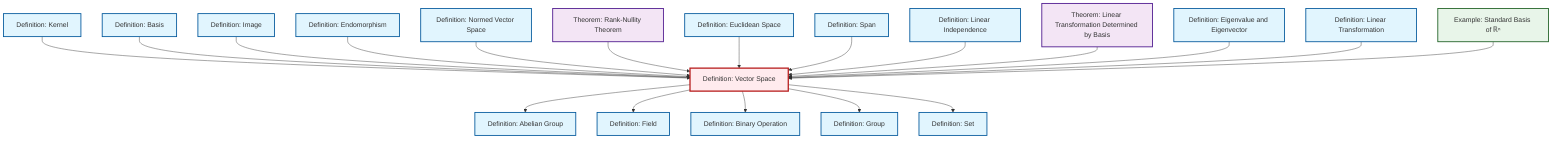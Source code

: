 graph TD
    classDef definition fill:#e1f5fe,stroke:#01579b,stroke-width:2px
    classDef theorem fill:#f3e5f5,stroke:#4a148c,stroke-width:2px
    classDef axiom fill:#fff3e0,stroke:#e65100,stroke-width:2px
    classDef example fill:#e8f5e9,stroke:#1b5e20,stroke-width:2px
    classDef current fill:#ffebee,stroke:#b71c1c,stroke-width:3px
    def-binary-operation["Definition: Binary Operation"]:::definition
    def-span["Definition: Span"]:::definition
    def-set["Definition: Set"]:::definition
    def-eigenvalue-eigenvector["Definition: Eigenvalue and Eigenvector"]:::definition
    def-field["Definition: Field"]:::definition
    def-basis["Definition: Basis"]:::definition
    def-normed-vector-space["Definition: Normed Vector Space"]:::definition
    def-image["Definition: Image"]:::definition
    def-abelian-group["Definition: Abelian Group"]:::definition
    ex-standard-basis-rn["Example: Standard Basis of ℝⁿ"]:::example
    thm-linear-transformation-basis["Theorem: Linear Transformation Determined by Basis"]:::theorem
    def-kernel["Definition: Kernel"]:::definition
    def-group["Definition: Group"]:::definition
    def-endomorphism["Definition: Endomorphism"]:::definition
    def-linear-independence["Definition: Linear Independence"]:::definition
    def-euclidean-space["Definition: Euclidean Space"]:::definition
    def-vector-space["Definition: Vector Space"]:::definition
    thm-rank-nullity["Theorem: Rank-Nullity Theorem"]:::theorem
    def-linear-transformation["Definition: Linear Transformation"]:::definition
    def-vector-space --> def-abelian-group
    def-kernel --> def-vector-space
    def-basis --> def-vector-space
    def-image --> def-vector-space
    def-vector-space --> def-field
    def-endomorphism --> def-vector-space
    def-normed-vector-space --> def-vector-space
    thm-rank-nullity --> def-vector-space
    def-euclidean-space --> def-vector-space
    def-vector-space --> def-binary-operation
    def-span --> def-vector-space
    def-linear-independence --> def-vector-space
    def-vector-space --> def-group
    thm-linear-transformation-basis --> def-vector-space
    def-eigenvalue-eigenvector --> def-vector-space
    def-vector-space --> def-set
    def-linear-transformation --> def-vector-space
    ex-standard-basis-rn --> def-vector-space
    class def-vector-space current